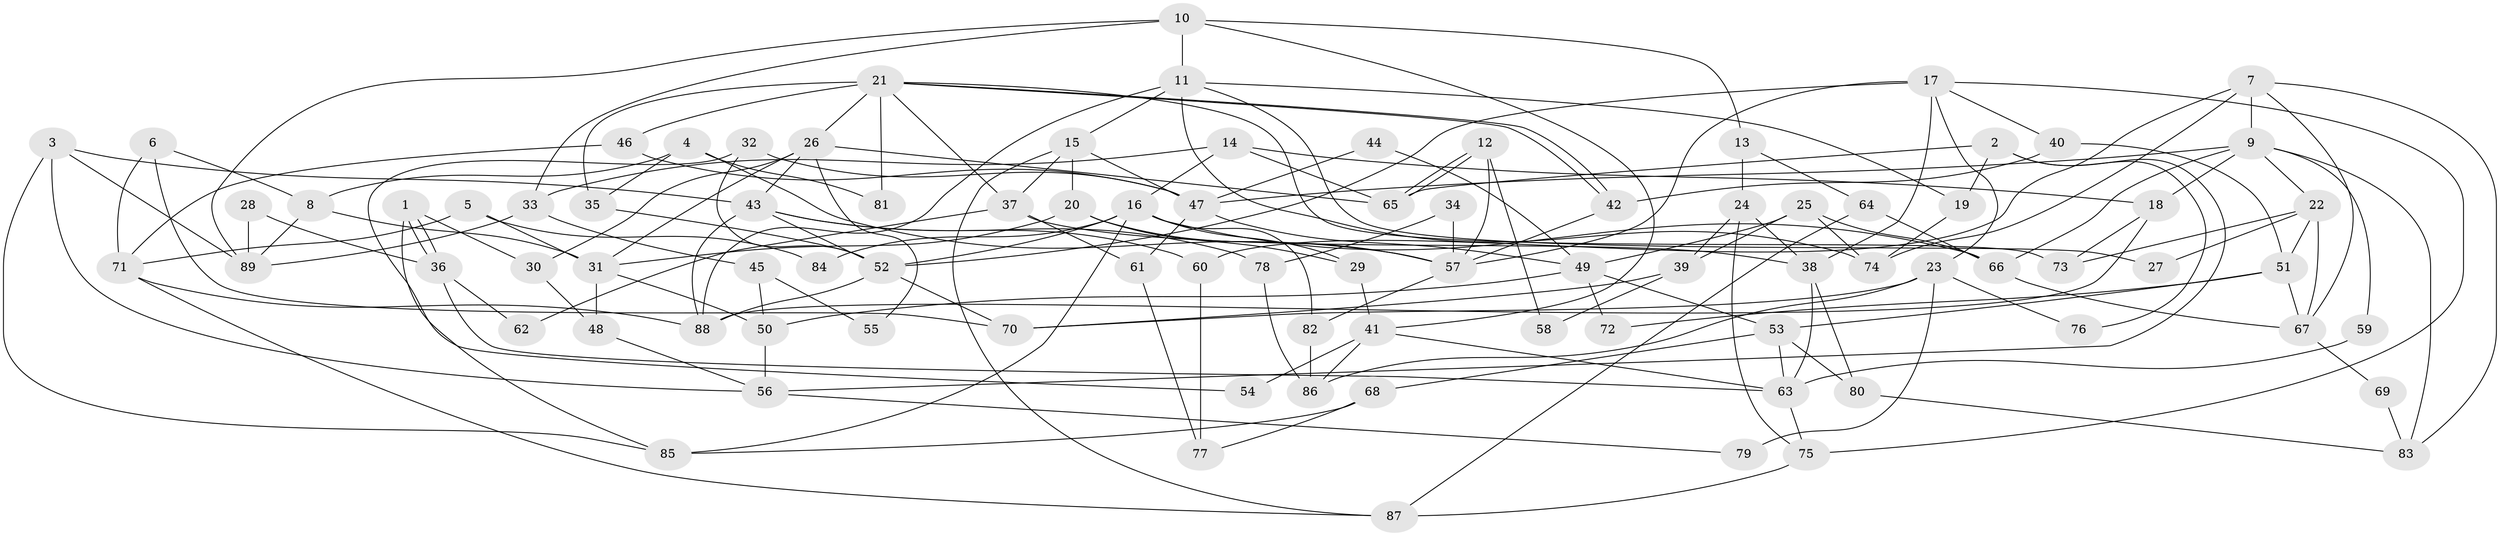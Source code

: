 // coarse degree distribution, {5: 0.11538461538461539, 6: 0.15384615384615385, 15: 0.07692307692307693, 8: 0.07692307692307693, 3: 0.11538461538461539, 12: 0.038461538461538464, 9: 0.07692307692307693, 11: 0.038461538461538464, 10: 0.07692307692307693, 2: 0.11538461538461539, 7: 0.038461538461538464, 4: 0.07692307692307693}
// Generated by graph-tools (version 1.1) at 2025/18/03/04/25 18:18:32]
// undirected, 89 vertices, 178 edges
graph export_dot {
graph [start="1"]
  node [color=gray90,style=filled];
  1;
  2;
  3;
  4;
  5;
  6;
  7;
  8;
  9;
  10;
  11;
  12;
  13;
  14;
  15;
  16;
  17;
  18;
  19;
  20;
  21;
  22;
  23;
  24;
  25;
  26;
  27;
  28;
  29;
  30;
  31;
  32;
  33;
  34;
  35;
  36;
  37;
  38;
  39;
  40;
  41;
  42;
  43;
  44;
  45;
  46;
  47;
  48;
  49;
  50;
  51;
  52;
  53;
  54;
  55;
  56;
  57;
  58;
  59;
  60;
  61;
  62;
  63;
  64;
  65;
  66;
  67;
  68;
  69;
  70;
  71;
  72;
  73;
  74;
  75;
  76;
  77;
  78;
  79;
  80;
  81;
  82;
  83;
  84;
  85;
  86;
  87;
  88;
  89;
  1 -- 36;
  1 -- 36;
  1 -- 85;
  1 -- 30;
  2 -- 19;
  2 -- 65;
  2 -- 56;
  2 -- 76;
  3 -- 56;
  3 -- 89;
  3 -- 43;
  3 -- 85;
  4 -- 35;
  4 -- 57;
  4 -- 8;
  4 -- 81;
  5 -- 71;
  5 -- 31;
  5 -- 84;
  6 -- 8;
  6 -- 70;
  6 -- 71;
  7 -- 9;
  7 -- 74;
  7 -- 60;
  7 -- 67;
  7 -- 83;
  8 -- 89;
  8 -- 31;
  9 -- 22;
  9 -- 66;
  9 -- 18;
  9 -- 47;
  9 -- 59;
  9 -- 83;
  10 -- 11;
  10 -- 41;
  10 -- 13;
  10 -- 33;
  10 -- 89;
  11 -- 88;
  11 -- 15;
  11 -- 19;
  11 -- 27;
  11 -- 74;
  12 -- 65;
  12 -- 65;
  12 -- 57;
  12 -- 58;
  13 -- 24;
  13 -- 64;
  14 -- 65;
  14 -- 18;
  14 -- 16;
  14 -- 33;
  15 -- 20;
  15 -- 47;
  15 -- 37;
  15 -- 87;
  16 -- 66;
  16 -- 29;
  16 -- 52;
  16 -- 82;
  16 -- 84;
  16 -- 85;
  17 -- 75;
  17 -- 52;
  17 -- 23;
  17 -- 38;
  17 -- 40;
  17 -- 57;
  18 -- 88;
  18 -- 73;
  19 -- 74;
  20 -- 57;
  20 -- 31;
  20 -- 29;
  21 -- 42;
  21 -- 42;
  21 -- 37;
  21 -- 26;
  21 -- 35;
  21 -- 46;
  21 -- 73;
  21 -- 81;
  22 -- 67;
  22 -- 73;
  22 -- 27;
  22 -- 51;
  23 -- 70;
  23 -- 76;
  23 -- 79;
  23 -- 86;
  24 -- 38;
  24 -- 75;
  24 -- 39;
  25 -- 66;
  25 -- 49;
  25 -- 39;
  25 -- 74;
  26 -- 30;
  26 -- 31;
  26 -- 43;
  26 -- 55;
  26 -- 65;
  28 -- 36;
  28 -- 89;
  29 -- 41;
  30 -- 48;
  31 -- 48;
  31 -- 50;
  32 -- 52;
  32 -- 47;
  32 -- 54;
  33 -- 45;
  33 -- 89;
  34 -- 57;
  34 -- 78;
  35 -- 52;
  36 -- 63;
  36 -- 62;
  37 -- 38;
  37 -- 61;
  37 -- 62;
  38 -- 80;
  38 -- 63;
  39 -- 58;
  39 -- 70;
  40 -- 51;
  40 -- 42;
  41 -- 86;
  41 -- 54;
  41 -- 63;
  42 -- 57;
  43 -- 52;
  43 -- 60;
  43 -- 78;
  43 -- 88;
  44 -- 47;
  44 -- 49;
  45 -- 50;
  45 -- 55;
  46 -- 71;
  46 -- 47;
  47 -- 49;
  47 -- 61;
  48 -- 56;
  49 -- 53;
  49 -- 50;
  49 -- 72;
  50 -- 56;
  51 -- 53;
  51 -- 67;
  51 -- 72;
  52 -- 70;
  52 -- 88;
  53 -- 68;
  53 -- 63;
  53 -- 80;
  56 -- 79;
  57 -- 82;
  59 -- 63;
  60 -- 77;
  61 -- 77;
  63 -- 75;
  64 -- 87;
  64 -- 66;
  66 -- 67;
  67 -- 69;
  68 -- 85;
  68 -- 77;
  69 -- 83;
  71 -- 88;
  71 -- 87;
  75 -- 87;
  78 -- 86;
  80 -- 83;
  82 -- 86;
}
